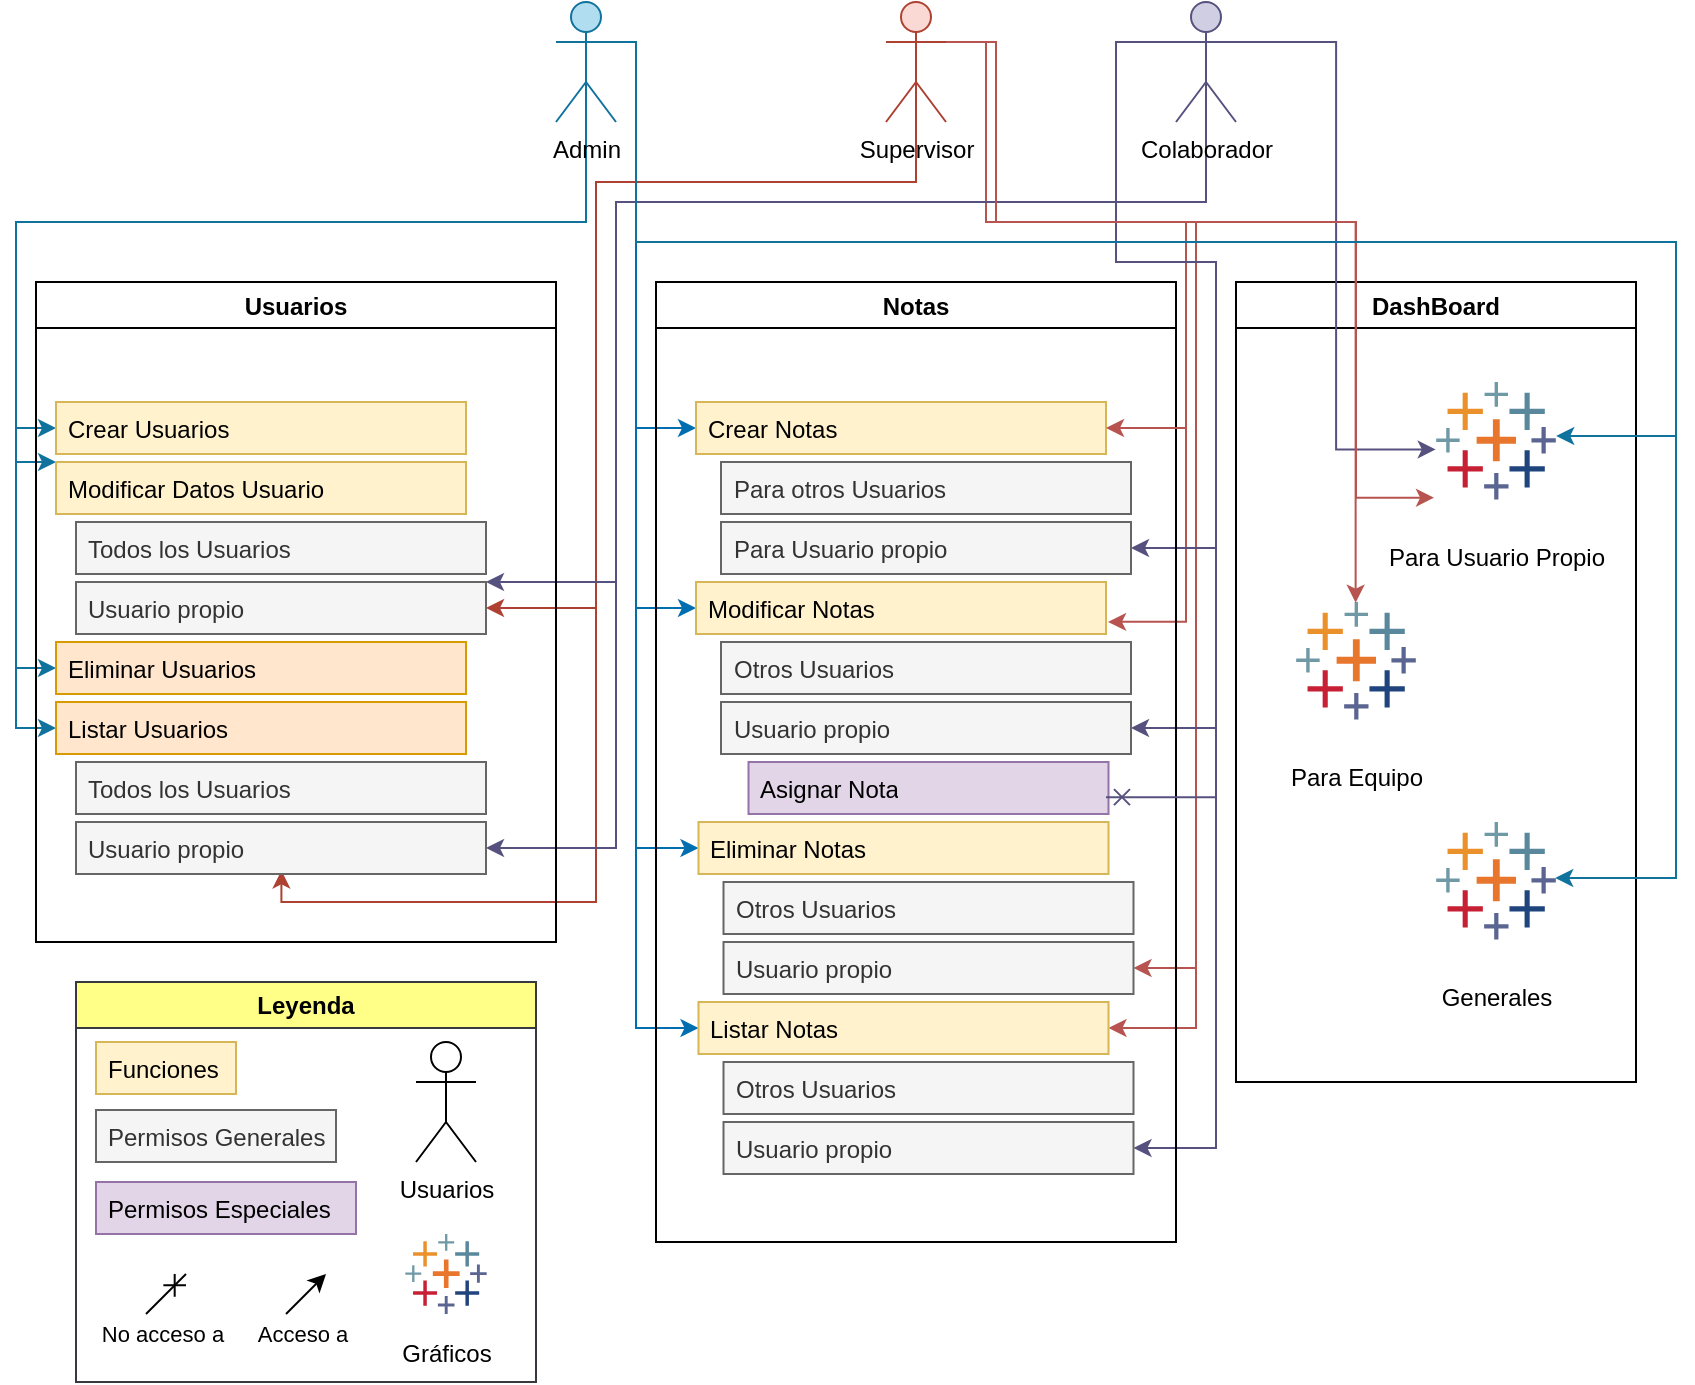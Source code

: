 <mxfile version="24.4.14" type="github">
  <diagram name="Página-1" id="HK_hRzkJzCr3H_7PqZH8">
    <mxGraphModel dx="2435" dy="1502" grid="1" gridSize="10" guides="1" tooltips="1" connect="1" arrows="1" fold="1" page="1" pageScale="1" pageWidth="827" pageHeight="1169" math="0" shadow="0">
      <root>
        <mxCell id="0" />
        <mxCell id="1" parent="0" />
        <mxCell id="8RdS8d504PIiQYttvpsd-12" style="edgeStyle=orthogonalEdgeStyle;rounded=0;orthogonalLoop=1;jettySize=auto;html=1;exitX=0.5;exitY=0.5;exitDx=0;exitDy=0;exitPerimeter=0;entryX=0;entryY=0.5;entryDx=0;entryDy=0;fillColor=#b1ddf0;strokeColor=#10739e;" parent="1" source="8RdS8d504PIiQYttvpsd-1" target="8RdS8d504PIiQYttvpsd-8" edge="1">
          <mxGeometry relative="1" as="geometry">
            <Array as="points">
              <mxPoint x="315" y="150" />
              <mxPoint x="30" y="150" />
              <mxPoint x="30" y="253" />
            </Array>
          </mxGeometry>
        </mxCell>
        <mxCell id="8RdS8d504PIiQYttvpsd-13" style="edgeStyle=orthogonalEdgeStyle;rounded=0;orthogonalLoop=1;jettySize=auto;html=1;exitX=0.5;exitY=0.5;exitDx=0;exitDy=0;exitPerimeter=0;fillColor=#b1ddf0;strokeColor=#10739e;" parent="1" source="8RdS8d504PIiQYttvpsd-1" target="8RdS8d504PIiQYttvpsd-9" edge="1">
          <mxGeometry relative="1" as="geometry">
            <Array as="points">
              <mxPoint x="315" y="150" />
              <mxPoint x="30" y="150" />
              <mxPoint x="30" y="270" />
            </Array>
          </mxGeometry>
        </mxCell>
        <mxCell id="8RdS8d504PIiQYttvpsd-14" style="edgeStyle=orthogonalEdgeStyle;rounded=0;orthogonalLoop=1;jettySize=auto;html=1;exitX=0.5;exitY=0.5;exitDx=0;exitDy=0;exitPerimeter=0;entryX=0;entryY=0.5;entryDx=0;entryDy=0;fillColor=#b1ddf0;strokeColor=#10739e;" parent="1" source="8RdS8d504PIiQYttvpsd-1" target="8RdS8d504PIiQYttvpsd-10" edge="1">
          <mxGeometry relative="1" as="geometry">
            <Array as="points">
              <mxPoint x="315" y="150" />
              <mxPoint x="30" y="150" />
              <mxPoint x="30" y="373" />
            </Array>
          </mxGeometry>
        </mxCell>
        <mxCell id="8RdS8d504PIiQYttvpsd-15" style="edgeStyle=orthogonalEdgeStyle;rounded=0;orthogonalLoop=1;jettySize=auto;html=1;exitX=0.5;exitY=0.5;exitDx=0;exitDy=0;exitPerimeter=0;fillColor=#b1ddf0;strokeColor=#10739e;entryX=0;entryY=0.5;entryDx=0;entryDy=0;" parent="1" source="8RdS8d504PIiQYttvpsd-1" target="8RdS8d504PIiQYttvpsd-11" edge="1">
          <mxGeometry relative="1" as="geometry">
            <Array as="points">
              <mxPoint x="315" y="150" />
              <mxPoint x="30" y="150" />
              <mxPoint x="30" y="403" />
            </Array>
          </mxGeometry>
        </mxCell>
        <mxCell id="behr8fd_5uEWThHNxqmk-12" style="edgeStyle=orthogonalEdgeStyle;rounded=0;orthogonalLoop=1;jettySize=auto;html=1;exitX=1;exitY=0.333;exitDx=0;exitDy=0;exitPerimeter=0;entryX=0;entryY=0.5;entryDx=0;entryDy=0;fillColor=#1ba1e2;strokeColor=#006EAF;" edge="1" parent="1" source="8RdS8d504PIiQYttvpsd-1" target="8RdS8d504PIiQYttvpsd-29">
          <mxGeometry relative="1" as="geometry">
            <Array as="points">
              <mxPoint x="340" y="60" />
              <mxPoint x="340" y="253" />
            </Array>
          </mxGeometry>
        </mxCell>
        <mxCell id="behr8fd_5uEWThHNxqmk-13" style="edgeStyle=orthogonalEdgeStyle;rounded=0;orthogonalLoop=1;jettySize=auto;html=1;exitX=1;exitY=0.333;exitDx=0;exitDy=0;exitPerimeter=0;entryX=0;entryY=0.5;entryDx=0;entryDy=0;fillColor=#1ba1e2;strokeColor=#006EAF;" edge="1" parent="1" source="8RdS8d504PIiQYttvpsd-1" target="8RdS8d504PIiQYttvpsd-30">
          <mxGeometry relative="1" as="geometry">
            <Array as="points">
              <mxPoint x="340" y="60" />
              <mxPoint x="340" y="343" />
            </Array>
          </mxGeometry>
        </mxCell>
        <mxCell id="behr8fd_5uEWThHNxqmk-14" style="edgeStyle=orthogonalEdgeStyle;rounded=0;orthogonalLoop=1;jettySize=auto;html=1;exitX=1;exitY=0.333;exitDx=0;exitDy=0;exitPerimeter=0;entryX=0;entryY=0.5;entryDx=0;entryDy=0;fillColor=#1ba1e2;strokeColor=#006EAF;" edge="1" parent="1" source="8RdS8d504PIiQYttvpsd-1" target="behr8fd_5uEWThHNxqmk-5">
          <mxGeometry relative="1" as="geometry">
            <Array as="points">
              <mxPoint x="340" y="60" />
              <mxPoint x="340" y="463" />
            </Array>
          </mxGeometry>
        </mxCell>
        <mxCell id="behr8fd_5uEWThHNxqmk-17" style="edgeStyle=orthogonalEdgeStyle;rounded=0;orthogonalLoop=1;jettySize=auto;html=1;exitX=1;exitY=0.333;exitDx=0;exitDy=0;exitPerimeter=0;entryX=0;entryY=0.5;entryDx=0;entryDy=0;fillColor=#1ba1e2;strokeColor=#006EAF;" edge="1" parent="1" source="8RdS8d504PIiQYttvpsd-1" target="behr8fd_5uEWThHNxqmk-8">
          <mxGeometry relative="1" as="geometry">
            <Array as="points">
              <mxPoint x="340" y="60" />
              <mxPoint x="340" y="553" />
            </Array>
          </mxGeometry>
        </mxCell>
        <mxCell id="8RdS8d504PIiQYttvpsd-1" value="Admin" style="shape=umlActor;verticalLabelPosition=bottom;verticalAlign=top;html=1;outlineConnect=0;fillColor=#b1ddf0;strokeColor=#10739e;" parent="1" vertex="1">
          <mxGeometry x="300" y="40" width="30" height="60" as="geometry" />
        </mxCell>
        <mxCell id="8RdS8d504PIiQYttvpsd-20" style="edgeStyle=orthogonalEdgeStyle;rounded=0;orthogonalLoop=1;jettySize=auto;html=1;exitX=0.5;exitY=0.5;exitDx=0;exitDy=0;exitPerimeter=0;entryX=1;entryY=0.5;entryDx=0;entryDy=0;fillColor=#fad9d5;strokeColor=#ae4132;" parent="1" source="8RdS8d504PIiQYttvpsd-3" target="8RdS8d504PIiQYttvpsd-17" edge="1">
          <mxGeometry relative="1" as="geometry">
            <Array as="points">
              <mxPoint x="480" y="130" />
              <mxPoint x="320" y="130" />
              <mxPoint x="320" y="343" />
            </Array>
          </mxGeometry>
        </mxCell>
        <mxCell id="8RdS8d504PIiQYttvpsd-21" style="edgeStyle=orthogonalEdgeStyle;rounded=0;orthogonalLoop=1;jettySize=auto;html=1;exitX=0.5;exitY=0.5;exitDx=0;exitDy=0;exitPerimeter=0;fillColor=#fad9d5;strokeColor=#ae4132;entryX=0.501;entryY=0.931;entryDx=0;entryDy=0;entryPerimeter=0;" parent="1" source="8RdS8d504PIiQYttvpsd-3" target="8RdS8d504PIiQYttvpsd-19" edge="1">
          <mxGeometry relative="1" as="geometry">
            <Array as="points">
              <mxPoint x="480" y="130" />
              <mxPoint x="320" y="130" />
              <mxPoint x="320" y="490" />
              <mxPoint x="163" y="490" />
            </Array>
            <mxPoint x="160" y="480" as="targetPoint" />
          </mxGeometry>
        </mxCell>
        <mxCell id="behr8fd_5uEWThHNxqmk-19" style="edgeStyle=orthogonalEdgeStyle;rounded=0;orthogonalLoop=1;jettySize=auto;html=1;exitX=1;exitY=0.333;exitDx=0;exitDy=0;exitPerimeter=0;fillColor=#f8cecc;strokeColor=#b85450;entryX=1.005;entryY=0.767;entryDx=0;entryDy=0;entryPerimeter=0;" edge="1" parent="1" target="8RdS8d504PIiQYttvpsd-30">
          <mxGeometry relative="1" as="geometry">
            <mxPoint x="490" y="60" as="sourcePoint" />
            <mxPoint x="590" y="323" as="targetPoint" />
            <Array as="points">
              <mxPoint x="515" y="60" />
              <mxPoint x="515" y="150" />
              <mxPoint x="615" y="150" />
              <mxPoint x="615" y="350" />
            </Array>
          </mxGeometry>
        </mxCell>
        <mxCell id="behr8fd_5uEWThHNxqmk-23" style="edgeStyle=orthogonalEdgeStyle;rounded=0;orthogonalLoop=1;jettySize=auto;html=1;exitX=1;exitY=0.333;exitDx=0;exitDy=0;exitPerimeter=0;entryX=1;entryY=0.5;entryDx=0;entryDy=0;fillColor=#f8cecc;gradientColor=#ea6b66;strokeColor=#b85450;" edge="1" parent="1" source="8RdS8d504PIiQYttvpsd-3" target="behr8fd_5uEWThHNxqmk-7">
          <mxGeometry relative="1" as="geometry">
            <Array as="points">
              <mxPoint x="520" y="60" />
              <mxPoint x="520" y="150" />
              <mxPoint x="620" y="150" />
              <mxPoint x="620" y="523" />
            </Array>
          </mxGeometry>
        </mxCell>
        <mxCell id="behr8fd_5uEWThHNxqmk-24" style="edgeStyle=orthogonalEdgeStyle;rounded=0;orthogonalLoop=1;jettySize=auto;html=1;exitX=1;exitY=0.333;exitDx=0;exitDy=0;exitPerimeter=0;entryX=1;entryY=0.5;entryDx=0;entryDy=0;fillColor=#f8cecc;gradientColor=#ea6b66;strokeColor=#b85450;" edge="1" parent="1" source="8RdS8d504PIiQYttvpsd-3" target="behr8fd_5uEWThHNxqmk-8">
          <mxGeometry relative="1" as="geometry">
            <Array as="points">
              <mxPoint x="520" y="60" />
              <mxPoint x="520" y="150" />
              <mxPoint x="620" y="150" />
              <mxPoint x="620" y="553" />
            </Array>
          </mxGeometry>
        </mxCell>
        <mxCell id="8RdS8d504PIiQYttvpsd-3" value="Supervisor" style="shape=umlActor;verticalLabelPosition=bottom;verticalAlign=top;html=1;outlineConnect=0;fillColor=#fad9d5;strokeColor=#ae4132;" parent="1" vertex="1">
          <mxGeometry x="465" y="40" width="30" height="60" as="geometry" />
        </mxCell>
        <mxCell id="8RdS8d504PIiQYttvpsd-24" style="edgeStyle=orthogonalEdgeStyle;rounded=0;orthogonalLoop=1;jettySize=auto;html=1;exitX=0.5;exitY=0.5;exitDx=0;exitDy=0;exitPerimeter=0;fillColor=#d0cee2;strokeColor=#56517e;" parent="1" source="8RdS8d504PIiQYttvpsd-4" target="8RdS8d504PIiQYttvpsd-17" edge="1">
          <mxGeometry relative="1" as="geometry">
            <Array as="points">
              <mxPoint x="625" y="140" />
              <mxPoint x="330" y="140" />
              <mxPoint x="330" y="330" />
            </Array>
          </mxGeometry>
        </mxCell>
        <mxCell id="8RdS8d504PIiQYttvpsd-25" style="edgeStyle=orthogonalEdgeStyle;rounded=0;orthogonalLoop=1;jettySize=auto;html=1;exitX=0.5;exitY=0.5;exitDx=0;exitDy=0;exitPerimeter=0;entryX=1;entryY=0.5;entryDx=0;entryDy=0;fillColor=#d0cee2;strokeColor=#56517e;" parent="1" source="8RdS8d504PIiQYttvpsd-4" target="8RdS8d504PIiQYttvpsd-19" edge="1">
          <mxGeometry relative="1" as="geometry">
            <Array as="points">
              <mxPoint x="625" y="140" />
              <mxPoint x="330" y="140" />
              <mxPoint x="330" y="463" />
            </Array>
          </mxGeometry>
        </mxCell>
        <mxCell id="behr8fd_5uEWThHNxqmk-25" style="edgeStyle=orthogonalEdgeStyle;rounded=0;orthogonalLoop=1;jettySize=auto;html=1;exitX=0;exitY=0.333;exitDx=0;exitDy=0;exitPerimeter=0;entryX=1;entryY=0.5;entryDx=0;entryDy=0;fillColor=#d0cee2;strokeColor=#56517e;" edge="1" parent="1" source="8RdS8d504PIiQYttvpsd-4" target="behr8fd_5uEWThHNxqmk-1">
          <mxGeometry relative="1" as="geometry">
            <Array as="points">
              <mxPoint x="580" y="60" />
              <mxPoint x="580" y="170" />
              <mxPoint x="630" y="170" />
              <mxPoint x="630" y="313" />
            </Array>
          </mxGeometry>
        </mxCell>
        <mxCell id="behr8fd_5uEWThHNxqmk-26" style="edgeStyle=orthogonalEdgeStyle;rounded=0;orthogonalLoop=1;jettySize=auto;html=1;exitX=0;exitY=0.333;exitDx=0;exitDy=0;exitPerimeter=0;entryX=1;entryY=0.5;entryDx=0;entryDy=0;fillColor=#d0cee2;strokeColor=#56517e;" edge="1" parent="1" source="8RdS8d504PIiQYttvpsd-4" target="behr8fd_5uEWThHNxqmk-3">
          <mxGeometry relative="1" as="geometry">
            <Array as="points">
              <mxPoint x="580" y="60" />
              <mxPoint x="580" y="170" />
              <mxPoint x="630" y="170" />
              <mxPoint x="630" y="403" />
            </Array>
          </mxGeometry>
        </mxCell>
        <mxCell id="behr8fd_5uEWThHNxqmk-28" style="edgeStyle=orthogonalEdgeStyle;rounded=0;orthogonalLoop=1;jettySize=auto;html=1;exitX=0;exitY=0.333;exitDx=0;exitDy=0;exitPerimeter=0;entryX=1;entryY=0.5;entryDx=0;entryDy=0;fillColor=#d0cee2;strokeColor=#56517e;" edge="1" parent="1" source="8RdS8d504PIiQYttvpsd-4" target="behr8fd_5uEWThHNxqmk-9">
          <mxGeometry relative="1" as="geometry">
            <Array as="points">
              <mxPoint x="580" y="60" />
              <mxPoint x="580" y="170" />
              <mxPoint x="630" y="170" />
              <mxPoint x="630" y="613" />
            </Array>
          </mxGeometry>
        </mxCell>
        <mxCell id="8RdS8d504PIiQYttvpsd-4" value="Colaborador" style="shape=umlActor;verticalLabelPosition=bottom;verticalAlign=top;html=1;outlineConnect=0;fillColor=#d0cee2;strokeColor=#56517e;" parent="1" vertex="1">
          <mxGeometry x="610" y="40" width="30" height="60" as="geometry" />
        </mxCell>
        <mxCell id="8RdS8d504PIiQYttvpsd-5" value="Usuarios" style="swimlane;" parent="1" vertex="1">
          <mxGeometry x="40" y="180" width="260" height="330" as="geometry" />
        </mxCell>
        <mxCell id="8RdS8d504PIiQYttvpsd-8" value="Crear Usuarios" style="text;strokeColor=#d6b656;fillColor=#fff2cc;align=left;verticalAlign=top;spacingLeft=4;spacingRight=4;overflow=hidden;rotatable=0;points=[[0,0.5],[1,0.5]];portConstraint=eastwest;whiteSpace=wrap;html=1;" parent="8RdS8d504PIiQYttvpsd-5" vertex="1">
          <mxGeometry x="10" y="60" width="205" height="26" as="geometry" />
        </mxCell>
        <mxCell id="8RdS8d504PIiQYttvpsd-9" value="Modificar Datos Usuario" style="text;align=left;verticalAlign=top;spacingLeft=4;spacingRight=4;overflow=hidden;rotatable=0;points=[[0,0.5],[1,0.5]];portConstraint=eastwest;whiteSpace=wrap;html=1;fillColor=#fff2cc;strokeColor=#d6b656;" parent="8RdS8d504PIiQYttvpsd-5" vertex="1">
          <mxGeometry x="10" y="90" width="205" height="26" as="geometry" />
        </mxCell>
        <mxCell id="8RdS8d504PIiQYttvpsd-10" value="Eliminar Usuarios" style="text;strokeColor=#d79b00;fillColor=#ffe6cc;align=left;verticalAlign=top;spacingLeft=4;spacingRight=4;overflow=hidden;rotatable=0;points=[[0,0.5],[1,0.5]];portConstraint=eastwest;whiteSpace=wrap;html=1;" parent="8RdS8d504PIiQYttvpsd-5" vertex="1">
          <mxGeometry x="10" y="180" width="205" height="26" as="geometry" />
        </mxCell>
        <mxCell id="8RdS8d504PIiQYttvpsd-11" value="Listar Usuarios" style="text;strokeColor=#d79b00;fillColor=#ffe6cc;align=left;verticalAlign=top;spacingLeft=4;spacingRight=4;overflow=hidden;rotatable=0;points=[[0,0.5],[1,0.5]];portConstraint=eastwest;whiteSpace=wrap;html=1;" parent="8RdS8d504PIiQYttvpsd-5" vertex="1">
          <mxGeometry x="10" y="210" width="205" height="26" as="geometry" />
        </mxCell>
        <mxCell id="8RdS8d504PIiQYttvpsd-16" value="Todos los Usuarios" style="text;strokeColor=#666666;fillColor=#f5f5f5;align=left;verticalAlign=top;spacingLeft=4;spacingRight=4;overflow=hidden;rotatable=0;points=[[0,0.5],[1,0.5]];portConstraint=eastwest;whiteSpace=wrap;html=1;fontColor=#333333;" parent="8RdS8d504PIiQYttvpsd-5" vertex="1">
          <mxGeometry x="20" y="120" width="205" height="26" as="geometry" />
        </mxCell>
        <mxCell id="8RdS8d504PIiQYttvpsd-17" value="Usuario propio" style="text;strokeColor=#666666;fillColor=#f5f5f5;align=left;verticalAlign=top;spacingLeft=4;spacingRight=4;overflow=hidden;rotatable=0;points=[[0,0.5],[1,0.5]];portConstraint=eastwest;whiteSpace=wrap;html=1;fontColor=#333333;" parent="8RdS8d504PIiQYttvpsd-5" vertex="1">
          <mxGeometry x="20" y="150" width="205" height="26" as="geometry" />
        </mxCell>
        <mxCell id="8RdS8d504PIiQYttvpsd-18" value="Todos los Usuarios" style="text;strokeColor=#666666;fillColor=#f5f5f5;align=left;verticalAlign=top;spacingLeft=4;spacingRight=4;overflow=hidden;rotatable=0;points=[[0,0.5],[1,0.5]];portConstraint=eastwest;whiteSpace=wrap;html=1;fontColor=#333333;" parent="8RdS8d504PIiQYttvpsd-5" vertex="1">
          <mxGeometry x="20" y="240" width="205" height="26" as="geometry" />
        </mxCell>
        <mxCell id="8RdS8d504PIiQYttvpsd-19" value="Usuario propio" style="text;strokeColor=#666666;fillColor=#f5f5f5;align=left;verticalAlign=top;spacingLeft=4;spacingRight=4;overflow=hidden;rotatable=0;points=[[0,0.5],[1,0.5]];portConstraint=eastwest;whiteSpace=wrap;html=1;fontColor=#333333;" parent="8RdS8d504PIiQYttvpsd-5" vertex="1">
          <mxGeometry x="20" y="270" width="205" height="26" as="geometry" />
        </mxCell>
        <mxCell id="8RdS8d504PIiQYttvpsd-6" value="Notas" style="swimlane;" parent="1" vertex="1">
          <mxGeometry x="350" y="180" width="260" height="480" as="geometry">
            <mxRectangle x="350" y="160" width="70" height="30" as="alternateBounds" />
          </mxGeometry>
        </mxCell>
        <mxCell id="8RdS8d504PIiQYttvpsd-29" value="Crear Notas" style="text;strokeColor=#d6b656;fillColor=#fff2cc;align=left;verticalAlign=top;spacingLeft=4;spacingRight=4;overflow=hidden;rotatable=0;points=[[0,0.5],[1,0.5]];portConstraint=eastwest;whiteSpace=wrap;html=1;" parent="8RdS8d504PIiQYttvpsd-6" vertex="1">
          <mxGeometry x="20" y="60" width="205" height="26" as="geometry" />
        </mxCell>
        <mxCell id="8RdS8d504PIiQYttvpsd-30" value="Modificar Notas" style="text;strokeColor=#d6b656;fillColor=#fff2cc;align=left;verticalAlign=top;spacingLeft=4;spacingRight=4;overflow=hidden;rotatable=0;points=[[0,0.5],[1,0.5]];portConstraint=eastwest;whiteSpace=wrap;html=1;" parent="8RdS8d504PIiQYttvpsd-6" vertex="1">
          <mxGeometry x="20" y="150" width="205" height="26" as="geometry" />
        </mxCell>
        <mxCell id="8RdS8d504PIiQYttvpsd-31" value="Para otros Usuarios" style="text;strokeColor=#666666;fillColor=#f5f5f5;align=left;verticalAlign=top;spacingLeft=4;spacingRight=4;overflow=hidden;rotatable=0;points=[[0,0.5],[1,0.5]];portConstraint=eastwest;whiteSpace=wrap;html=1;fontColor=#333333;" parent="8RdS8d504PIiQYttvpsd-6" vertex="1">
          <mxGeometry x="32.5" y="90" width="205" height="26" as="geometry" />
        </mxCell>
        <mxCell id="behr8fd_5uEWThHNxqmk-1" value="Para Usuario propio" style="text;strokeColor=#666666;fillColor=#f5f5f5;align=left;verticalAlign=top;spacingLeft=4;spacingRight=4;overflow=hidden;rotatable=0;points=[[0,0.5],[1,0.5]];portConstraint=eastwest;whiteSpace=wrap;html=1;fontColor=#333333;" vertex="1" parent="8RdS8d504PIiQYttvpsd-6">
          <mxGeometry x="32.5" y="120" width="205" height="26" as="geometry" />
        </mxCell>
        <mxCell id="behr8fd_5uEWThHNxqmk-2" value="Otros Usuarios" style="text;strokeColor=#666666;fillColor=#f5f5f5;align=left;verticalAlign=top;spacingLeft=4;spacingRight=4;overflow=hidden;rotatable=0;points=[[0,0.5],[1,0.5]];portConstraint=eastwest;whiteSpace=wrap;html=1;fontColor=#333333;" vertex="1" parent="8RdS8d504PIiQYttvpsd-6">
          <mxGeometry x="32.5" y="180" width="205" height="26" as="geometry" />
        </mxCell>
        <mxCell id="behr8fd_5uEWThHNxqmk-3" value="Usuario propio" style="text;strokeColor=#666666;fillColor=#f5f5f5;align=left;verticalAlign=top;spacingLeft=4;spacingRight=4;overflow=hidden;rotatable=0;points=[[0,0.5],[1,0.5]];portConstraint=eastwest;whiteSpace=wrap;html=1;fontColor=#333333;" vertex="1" parent="8RdS8d504PIiQYttvpsd-6">
          <mxGeometry x="32.5" y="210" width="205" height="26" as="geometry" />
        </mxCell>
        <mxCell id="behr8fd_5uEWThHNxqmk-5" value="Eliminar Notas" style="text;strokeColor=#d6b656;fillColor=#fff2cc;align=left;verticalAlign=top;spacingLeft=4;spacingRight=4;overflow=hidden;rotatable=0;points=[[0,0.5],[1,0.5]];portConstraint=eastwest;whiteSpace=wrap;html=1;" vertex="1" parent="8RdS8d504PIiQYttvpsd-6">
          <mxGeometry x="21.25" y="270" width="205" height="26" as="geometry" />
        </mxCell>
        <mxCell id="behr8fd_5uEWThHNxqmk-6" value="Otros Usuarios" style="text;strokeColor=#666666;fillColor=#f5f5f5;align=left;verticalAlign=top;spacingLeft=4;spacingRight=4;overflow=hidden;rotatable=0;points=[[0,0.5],[1,0.5]];portConstraint=eastwest;whiteSpace=wrap;html=1;fontColor=#333333;" vertex="1" parent="8RdS8d504PIiQYttvpsd-6">
          <mxGeometry x="33.75" y="300" width="205" height="26" as="geometry" />
        </mxCell>
        <mxCell id="behr8fd_5uEWThHNxqmk-7" value="Usuario propio" style="text;strokeColor=#666666;fillColor=#f5f5f5;align=left;verticalAlign=top;spacingLeft=4;spacingRight=4;overflow=hidden;rotatable=0;points=[[0,0.5],[1,0.5]];portConstraint=eastwest;whiteSpace=wrap;html=1;fontColor=#333333;" vertex="1" parent="8RdS8d504PIiQYttvpsd-6">
          <mxGeometry x="33.75" y="330" width="205" height="26" as="geometry" />
        </mxCell>
        <mxCell id="behr8fd_5uEWThHNxqmk-8" value="Listar Notas" style="text;strokeColor=#d6b656;fillColor=#fff2cc;align=left;verticalAlign=top;spacingLeft=4;spacingRight=4;overflow=hidden;rotatable=0;points=[[0,0.5],[1,0.5]];portConstraint=eastwest;whiteSpace=wrap;html=1;" vertex="1" parent="8RdS8d504PIiQYttvpsd-6">
          <mxGeometry x="21.25" y="360" width="205" height="26" as="geometry" />
        </mxCell>
        <mxCell id="behr8fd_5uEWThHNxqmk-9" value="Usuario propio" style="text;strokeColor=#666666;fillColor=#f5f5f5;align=left;verticalAlign=top;spacingLeft=4;spacingRight=4;overflow=hidden;rotatable=0;points=[[0,0.5],[1,0.5]];portConstraint=eastwest;whiteSpace=wrap;html=1;fontColor=#333333;" vertex="1" parent="8RdS8d504PIiQYttvpsd-6">
          <mxGeometry x="33.75" y="420" width="205" height="26" as="geometry" />
        </mxCell>
        <mxCell id="behr8fd_5uEWThHNxqmk-10" value="Otros Usuarios" style="text;strokeColor=#666666;fillColor=#f5f5f5;align=left;verticalAlign=top;spacingLeft=4;spacingRight=4;overflow=hidden;rotatable=0;points=[[0,0.5],[1,0.5]];portConstraint=eastwest;whiteSpace=wrap;html=1;fontColor=#333333;" vertex="1" parent="8RdS8d504PIiQYttvpsd-6">
          <mxGeometry x="33.75" y="390" width="205" height="26" as="geometry" />
        </mxCell>
        <mxCell id="behr8fd_5uEWThHNxqmk-11" value="Asignar Nota" style="text;strokeColor=#9673a6;fillColor=#e1d5e7;align=left;verticalAlign=top;spacingLeft=4;spacingRight=4;overflow=hidden;rotatable=0;points=[[0,0.5],[1,0.5]];portConstraint=eastwest;whiteSpace=wrap;html=1;" vertex="1" parent="8RdS8d504PIiQYttvpsd-6">
          <mxGeometry x="46.25" y="240" width="180" height="26" as="geometry" />
        </mxCell>
        <mxCell id="8RdS8d504PIiQYttvpsd-7" value="DashBoard" style="swimlane;" parent="1" vertex="1">
          <mxGeometry x="640" y="180" width="200" height="400" as="geometry" />
        </mxCell>
        <mxCell id="behr8fd_5uEWThHNxqmk-29" value="Para Usuario Propio" style="verticalLabelPosition=bottom;aspect=fixed;html=1;shape=mxgraph.salesforce.analytics;" vertex="1" parent="8RdS8d504PIiQYttvpsd-7">
          <mxGeometry x="100" y="50.0" width="60" height="58.8" as="geometry" />
        </mxCell>
        <mxCell id="behr8fd_5uEWThHNxqmk-30" value="Para Equipo" style="verticalLabelPosition=bottom;aspect=fixed;html=1;shape=mxgraph.salesforce.analytics;" vertex="1" parent="8RdS8d504PIiQYttvpsd-7">
          <mxGeometry x="30" y="160.0" width="60" height="58.8" as="geometry" />
        </mxCell>
        <mxCell id="behr8fd_5uEWThHNxqmk-32" value="Generales" style="verticalLabelPosition=bottom;aspect=fixed;html=1;shape=mxgraph.salesforce.analytics;" vertex="1" parent="8RdS8d504PIiQYttvpsd-7">
          <mxGeometry x="100" y="270" width="60" height="58.8" as="geometry" />
        </mxCell>
        <mxCell id="behr8fd_5uEWThHNxqmk-18" style="edgeStyle=orthogonalEdgeStyle;rounded=0;orthogonalLoop=1;jettySize=auto;html=1;exitX=1;exitY=0.333;exitDx=0;exitDy=0;exitPerimeter=0;fillColor=#f8cecc;strokeColor=#b85450;entryX=1;entryY=0.5;entryDx=0;entryDy=0;" edge="1" parent="1" target="8RdS8d504PIiQYttvpsd-29">
          <mxGeometry relative="1" as="geometry">
            <mxPoint x="500" y="60" as="sourcePoint" />
            <mxPoint x="580" y="253" as="targetPoint" />
            <Array as="points">
              <mxPoint x="520" y="60" />
              <mxPoint x="520" y="150" />
              <mxPoint x="615" y="150" />
              <mxPoint x="615" y="253" />
            </Array>
          </mxGeometry>
        </mxCell>
        <mxCell id="behr8fd_5uEWThHNxqmk-27" style="edgeStyle=orthogonalEdgeStyle;rounded=0;orthogonalLoop=1;jettySize=auto;html=1;exitX=0;exitY=0.333;exitDx=0;exitDy=0;exitPerimeter=0;entryX=0.993;entryY=0.676;entryDx=0;entryDy=0;entryPerimeter=0;endArrow=cross;endFill=0;fillColor=#d0cee2;strokeColor=#56517e;" edge="1" parent="1" source="8RdS8d504PIiQYttvpsd-4" target="behr8fd_5uEWThHNxqmk-11">
          <mxGeometry relative="1" as="geometry">
            <Array as="points">
              <mxPoint x="580" y="60" />
              <mxPoint x="580" y="170" />
              <mxPoint x="630" y="170" />
              <mxPoint x="630" y="438" />
            </Array>
          </mxGeometry>
        </mxCell>
        <mxCell id="behr8fd_5uEWThHNxqmk-34" style="edgeStyle=orthogonalEdgeStyle;rounded=0;orthogonalLoop=1;jettySize=auto;html=1;exitX=1;exitY=0.333;exitDx=0;exitDy=0;exitPerimeter=0;entryX=-0.004;entryY=0.573;entryDx=0;entryDy=0;entryPerimeter=0;fillColor=#d0cee2;strokeColor=#56517e;" edge="1" parent="1" source="8RdS8d504PIiQYttvpsd-4" target="behr8fd_5uEWThHNxqmk-29">
          <mxGeometry relative="1" as="geometry" />
        </mxCell>
        <mxCell id="behr8fd_5uEWThHNxqmk-36" style="edgeStyle=orthogonalEdgeStyle;rounded=0;orthogonalLoop=1;jettySize=auto;html=1;exitX=1;exitY=0.333;exitDx=0;exitDy=0;exitPerimeter=0;entryX=-0.018;entryY=0.984;entryDx=0;entryDy=0;entryPerimeter=0;fillColor=#f8cecc;gradientColor=#ea6b66;strokeColor=#b85450;" edge="1" parent="1" source="8RdS8d504PIiQYttvpsd-3" target="behr8fd_5uEWThHNxqmk-29">
          <mxGeometry relative="1" as="geometry">
            <Array as="points">
              <mxPoint x="520" y="60" />
              <mxPoint x="520" y="150" />
              <mxPoint x="700" y="150" />
              <mxPoint x="700" y="288" />
            </Array>
          </mxGeometry>
        </mxCell>
        <mxCell id="behr8fd_5uEWThHNxqmk-37" style="edgeStyle=orthogonalEdgeStyle;rounded=0;orthogonalLoop=1;jettySize=auto;html=1;exitX=1;exitY=0.333;exitDx=0;exitDy=0;exitPerimeter=0;entryX=0.497;entryY=0.006;entryDx=0;entryDy=0;entryPerimeter=0;fillColor=#f8cecc;gradientColor=#ea6b66;strokeColor=#b85450;" edge="1" parent="1" source="8RdS8d504PIiQYttvpsd-3" target="behr8fd_5uEWThHNxqmk-30">
          <mxGeometry relative="1" as="geometry">
            <Array as="points">
              <mxPoint x="520" y="60" />
              <mxPoint x="520" y="150" />
              <mxPoint x="700" y="150" />
            </Array>
          </mxGeometry>
        </mxCell>
        <mxCell id="behr8fd_5uEWThHNxqmk-38" style="edgeStyle=orthogonalEdgeStyle;rounded=0;orthogonalLoop=1;jettySize=auto;html=1;exitX=1;exitY=0.333;exitDx=0;exitDy=0;exitPerimeter=0;entryX=1.003;entryY=0.467;entryDx=0;entryDy=0;entryPerimeter=0;fillColor=#b1ddf0;strokeColor=#10739e;" edge="1" parent="1" source="8RdS8d504PIiQYttvpsd-1" target="behr8fd_5uEWThHNxqmk-29">
          <mxGeometry relative="1" as="geometry">
            <Array as="points">
              <mxPoint x="340" y="60" />
              <mxPoint x="340" y="160" />
              <mxPoint x="860" y="160" />
              <mxPoint x="860" y="257" />
              <mxPoint x="800" y="257" />
            </Array>
          </mxGeometry>
        </mxCell>
        <mxCell id="behr8fd_5uEWThHNxqmk-40" style="edgeStyle=orthogonalEdgeStyle;rounded=0;orthogonalLoop=1;jettySize=auto;html=1;exitX=1;exitY=0.333;exitDx=0;exitDy=0;exitPerimeter=0;entryX=0.995;entryY=0.483;entryDx=0;entryDy=0;entryPerimeter=0;fillColor=#b1ddf0;strokeColor=#10739e;" edge="1" parent="1" source="8RdS8d504PIiQYttvpsd-1" target="behr8fd_5uEWThHNxqmk-32">
          <mxGeometry relative="1" as="geometry">
            <Array as="points">
              <mxPoint x="340" y="60" />
              <mxPoint x="340" y="160" />
              <mxPoint x="860" y="160" />
              <mxPoint x="860" y="478" />
              <mxPoint x="800" y="478" />
            </Array>
          </mxGeometry>
        </mxCell>
        <mxCell id="behr8fd_5uEWThHNxqmk-45" value="Leyenda" style="swimlane;whiteSpace=wrap;html=1;fillColor=#ffff88;strokeColor=#36393d;gradientColor=none;swimlaneFillColor=none;" vertex="1" parent="1">
          <mxGeometry x="60" y="530" width="230" height="200" as="geometry">
            <mxRectangle x="110" y="530" width="90" height="30" as="alternateBounds" />
          </mxGeometry>
        </mxCell>
        <mxCell id="behr8fd_5uEWThHNxqmk-41" value="Funciones" style="text;strokeColor=#d6b656;fillColor=#fff2cc;align=left;verticalAlign=top;spacingLeft=4;spacingRight=4;overflow=hidden;rotatable=0;points=[[0,0.5],[1,0.5]];portConstraint=eastwest;whiteSpace=wrap;html=1;" vertex="1" parent="behr8fd_5uEWThHNxqmk-45">
          <mxGeometry x="10" y="30" width="70" height="26" as="geometry" />
        </mxCell>
        <mxCell id="behr8fd_5uEWThHNxqmk-42" value="Permisos Generales" style="text;strokeColor=#666666;fillColor=#f5f5f5;align=left;verticalAlign=top;spacingLeft=4;spacingRight=4;overflow=hidden;rotatable=0;points=[[0,0.5],[1,0.5]];portConstraint=eastwest;whiteSpace=wrap;html=1;fontColor=#333333;" vertex="1" parent="behr8fd_5uEWThHNxqmk-45">
          <mxGeometry x="10" y="64" width="120" height="26" as="geometry" />
        </mxCell>
        <mxCell id="behr8fd_5uEWThHNxqmk-43" value="Permisos Especiales" style="text;strokeColor=#9673a6;fillColor=#e1d5e7;align=left;verticalAlign=top;spacingLeft=4;spacingRight=4;overflow=hidden;rotatable=0;points=[[0,0.5],[1,0.5]];portConstraint=eastwest;whiteSpace=wrap;html=1;" vertex="1" parent="behr8fd_5uEWThHNxqmk-45">
          <mxGeometry x="10" y="100" width="130" height="26" as="geometry" />
        </mxCell>
        <mxCell id="behr8fd_5uEWThHNxqmk-46" value="Usuarios" style="shape=umlActor;verticalLabelPosition=bottom;verticalAlign=top;html=1;outlineConnect=0;" vertex="1" parent="behr8fd_5uEWThHNxqmk-45">
          <mxGeometry x="170" y="30" width="30" height="60" as="geometry" />
        </mxCell>
        <mxCell id="behr8fd_5uEWThHNxqmk-47" value="" style="endArrow=classic;html=1;rounded=0;" edge="1" parent="behr8fd_5uEWThHNxqmk-45">
          <mxGeometry width="50" height="50" relative="1" as="geometry">
            <mxPoint x="105" y="166" as="sourcePoint" />
            <mxPoint x="125" y="146" as="targetPoint" />
          </mxGeometry>
        </mxCell>
        <mxCell id="behr8fd_5uEWThHNxqmk-48" value="Acceso a" style="edgeLabel;html=1;align=center;verticalAlign=middle;resizable=0;points=[];" vertex="1" connectable="0" parent="behr8fd_5uEWThHNxqmk-47">
          <mxGeometry x="-0.202" y="1" relative="1" as="geometry">
            <mxPoint y="19" as="offset" />
          </mxGeometry>
        </mxCell>
        <mxCell id="behr8fd_5uEWThHNxqmk-51" value="" style="endArrow=cross;html=1;rounded=0;endFill=0;" edge="1" parent="behr8fd_5uEWThHNxqmk-45">
          <mxGeometry width="50" height="50" relative="1" as="geometry">
            <mxPoint x="35" y="166" as="sourcePoint" />
            <mxPoint x="55" y="146" as="targetPoint" />
          </mxGeometry>
        </mxCell>
        <mxCell id="behr8fd_5uEWThHNxqmk-52" value="No acceso a" style="edgeLabel;html=1;align=center;verticalAlign=middle;resizable=0;points=[];" vertex="1" connectable="0" parent="behr8fd_5uEWThHNxqmk-51">
          <mxGeometry x="-0.202" y="1" relative="1" as="geometry">
            <mxPoint y="19" as="offset" />
          </mxGeometry>
        </mxCell>
        <mxCell id="behr8fd_5uEWThHNxqmk-55" value="Gráficos" style="verticalLabelPosition=bottom;aspect=fixed;html=1;shape=mxgraph.salesforce.analytics;" vertex="1" parent="behr8fd_5uEWThHNxqmk-45">
          <mxGeometry x="164.59" y="126" width="40.82" height="40" as="geometry" />
        </mxCell>
      </root>
    </mxGraphModel>
  </diagram>
</mxfile>
